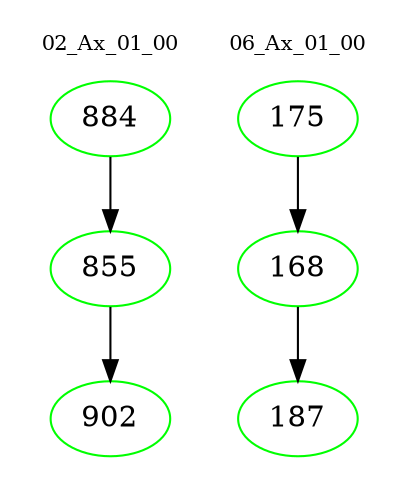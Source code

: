 digraph{
subgraph cluster_0 {
color = white
label = "02_Ax_01_00";
fontsize=10;
T0_884 [label="884", color="green"]
T0_884 -> T0_855 [color="black"]
T0_855 [label="855", color="green"]
T0_855 -> T0_902 [color="black"]
T0_902 [label="902", color="green"]
}
subgraph cluster_1 {
color = white
label = "06_Ax_01_00";
fontsize=10;
T1_175 [label="175", color="green"]
T1_175 -> T1_168 [color="black"]
T1_168 [label="168", color="green"]
T1_168 -> T1_187 [color="black"]
T1_187 [label="187", color="green"]
}
}
